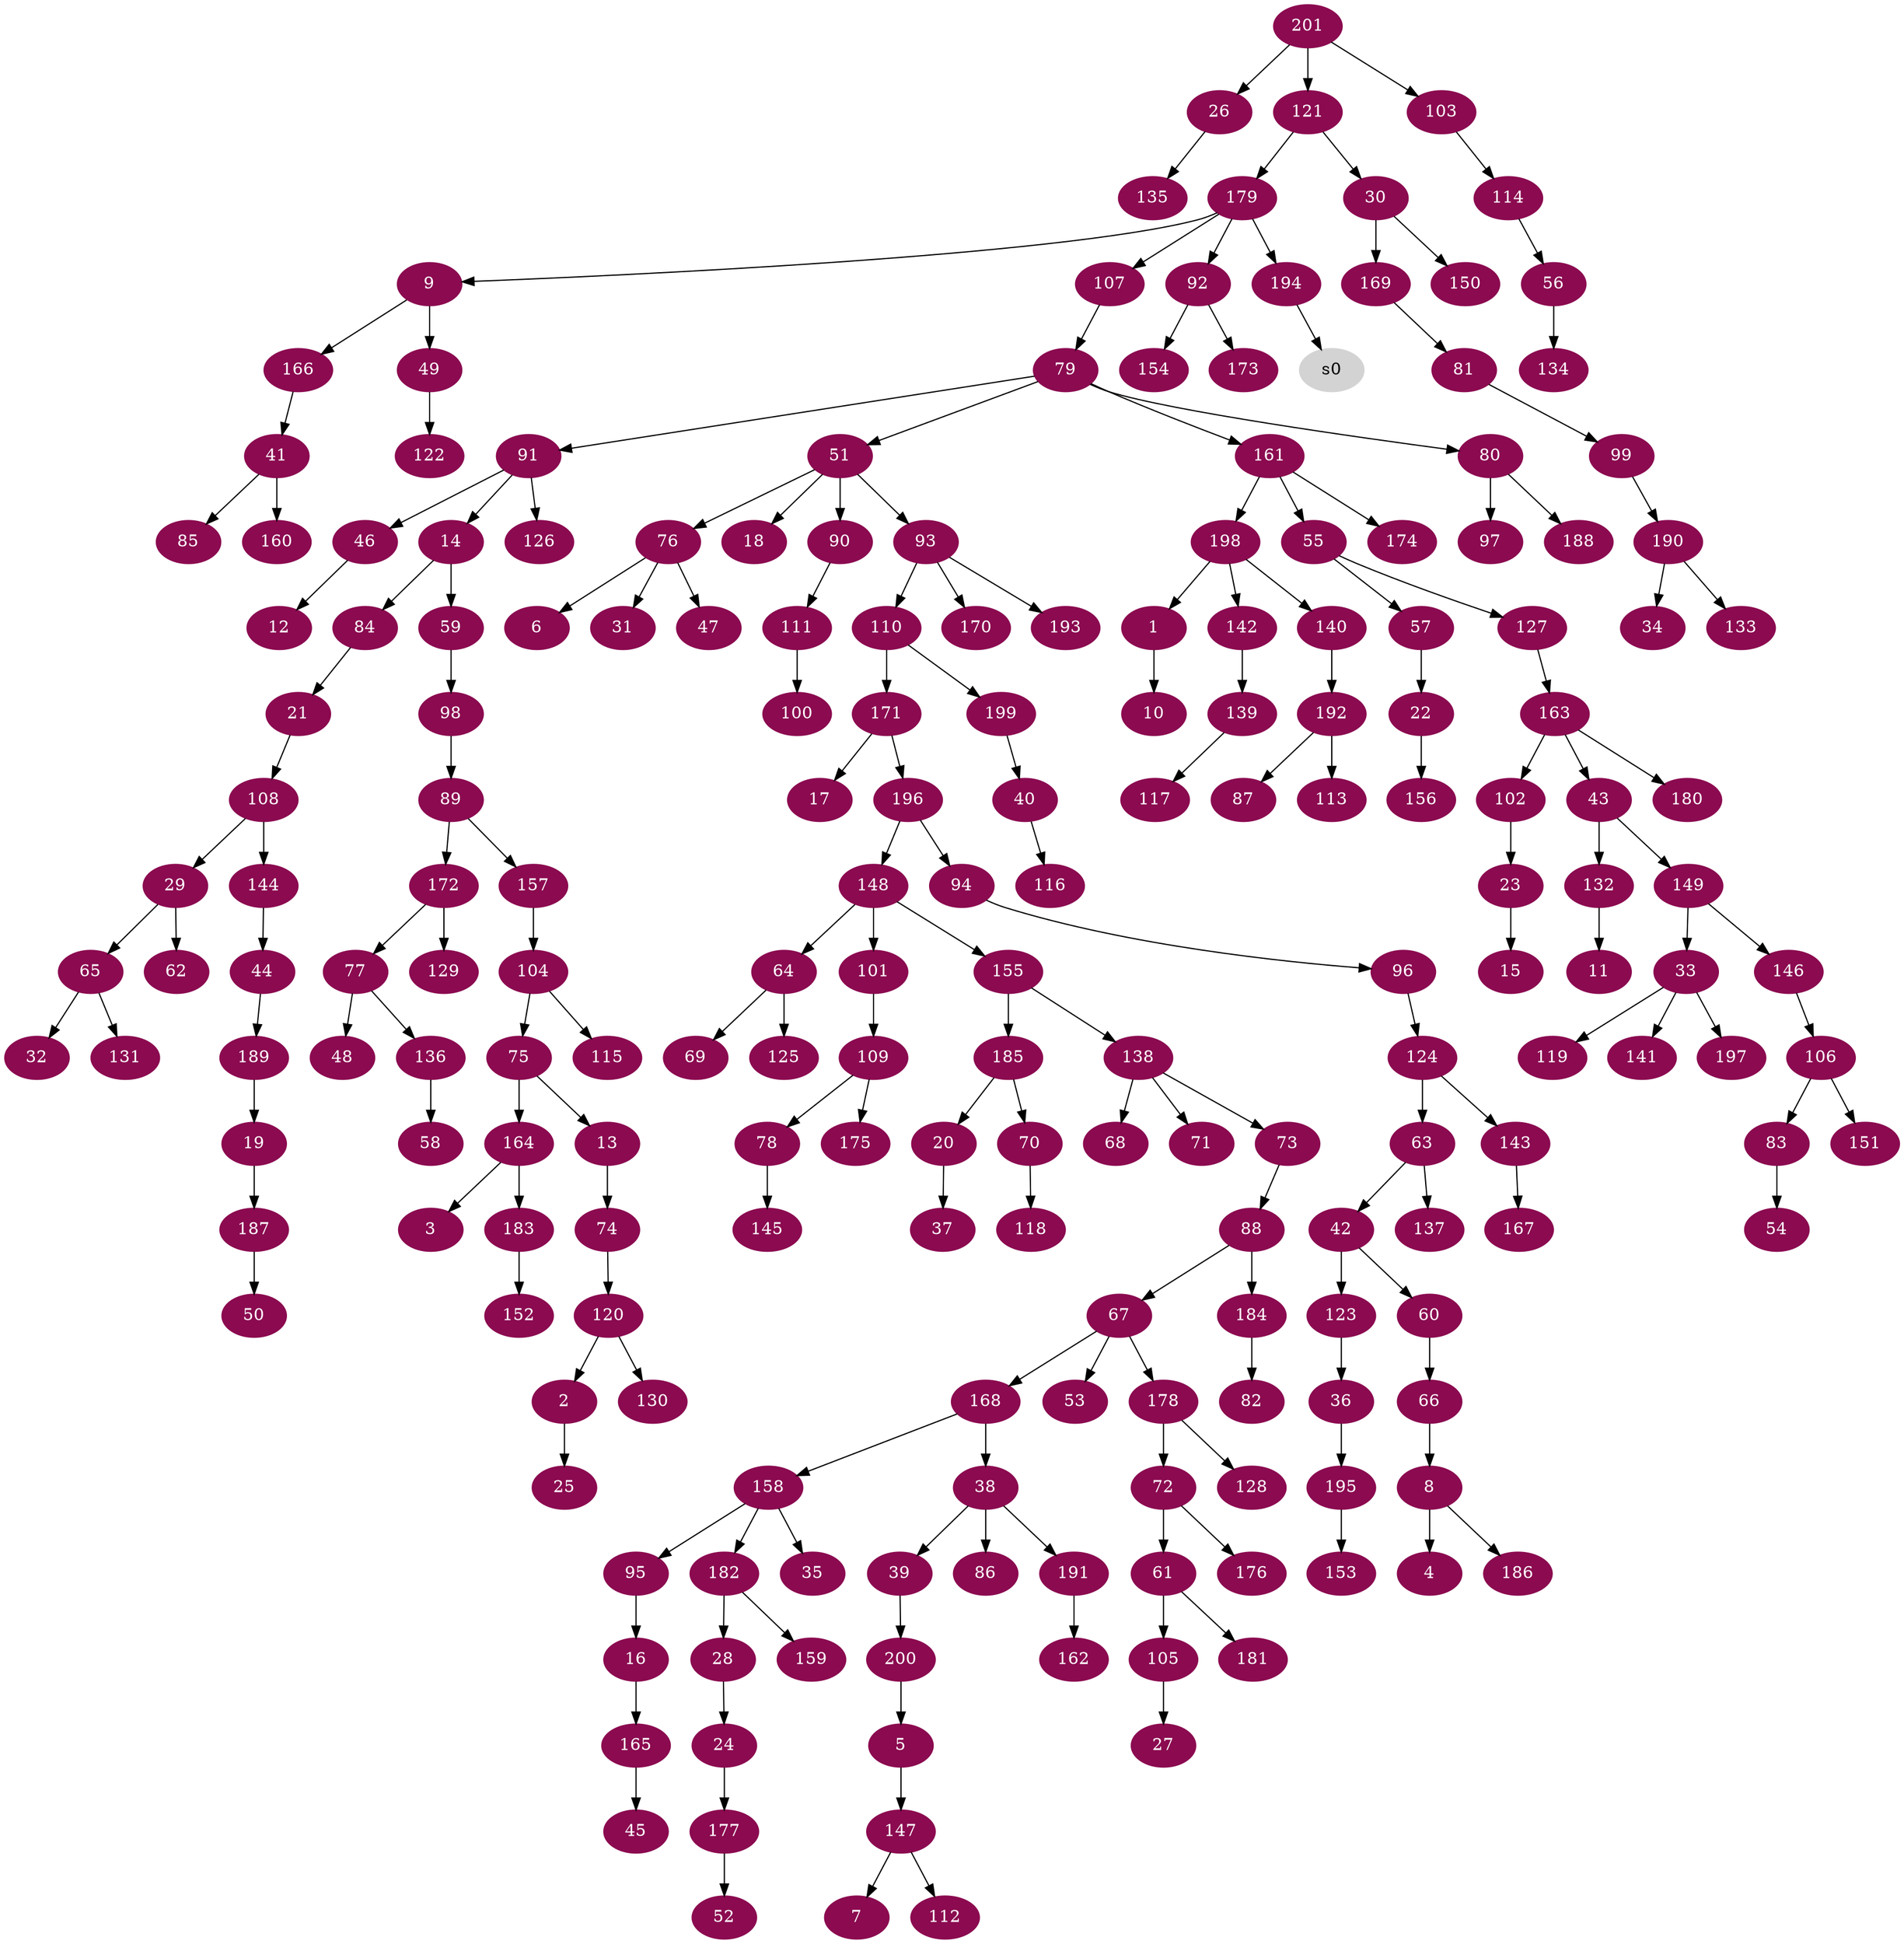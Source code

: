 digraph G {
node [color=deeppink4, style=filled, fontcolor=white];
198 -> 1;
120 -> 2;
164 -> 3;
8 -> 4;
200 -> 5;
76 -> 6;
147 -> 7;
66 -> 8;
179 -> 9;
1 -> 10;
132 -> 11;
46 -> 12;
75 -> 13;
91 -> 14;
23 -> 15;
95 -> 16;
171 -> 17;
51 -> 18;
189 -> 19;
185 -> 20;
84 -> 21;
57 -> 22;
102 -> 23;
28 -> 24;
2 -> 25;
201 -> 26;
105 -> 27;
182 -> 28;
108 -> 29;
121 -> 30;
76 -> 31;
65 -> 32;
149 -> 33;
190 -> 34;
158 -> 35;
123 -> 36;
20 -> 37;
168 -> 38;
38 -> 39;
199 -> 40;
166 -> 41;
63 -> 42;
163 -> 43;
144 -> 44;
165 -> 45;
91 -> 46;
76 -> 47;
77 -> 48;
9 -> 49;
187 -> 50;
79 -> 51;
177 -> 52;
67 -> 53;
83 -> 54;
161 -> 55;
114 -> 56;
55 -> 57;
136 -> 58;
14 -> 59;
42 -> 60;
72 -> 61;
29 -> 62;
124 -> 63;
148 -> 64;
29 -> 65;
60 -> 66;
88 -> 67;
138 -> 68;
64 -> 69;
185 -> 70;
138 -> 71;
178 -> 72;
138 -> 73;
13 -> 74;
104 -> 75;
51 -> 76;
172 -> 77;
109 -> 78;
107 -> 79;
79 -> 80;
169 -> 81;
184 -> 82;
106 -> 83;
14 -> 84;
41 -> 85;
38 -> 86;
192 -> 87;
73 -> 88;
98 -> 89;
51 -> 90;
79 -> 91;
179 -> 92;
51 -> 93;
196 -> 94;
158 -> 95;
94 -> 96;
80 -> 97;
59 -> 98;
81 -> 99;
111 -> 100;
148 -> 101;
163 -> 102;
201 -> 103;
157 -> 104;
61 -> 105;
146 -> 106;
179 -> 107;
21 -> 108;
101 -> 109;
93 -> 110;
90 -> 111;
147 -> 112;
192 -> 113;
103 -> 114;
104 -> 115;
40 -> 116;
139 -> 117;
70 -> 118;
33 -> 119;
74 -> 120;
201 -> 121;
49 -> 122;
42 -> 123;
96 -> 124;
64 -> 125;
91 -> 126;
55 -> 127;
178 -> 128;
172 -> 129;
120 -> 130;
65 -> 131;
43 -> 132;
190 -> 133;
56 -> 134;
26 -> 135;
77 -> 136;
63 -> 137;
155 -> 138;
142 -> 139;
198 -> 140;
33 -> 141;
198 -> 142;
124 -> 143;
108 -> 144;
78 -> 145;
149 -> 146;
5 -> 147;
196 -> 148;
43 -> 149;
30 -> 150;
106 -> 151;
183 -> 152;
195 -> 153;
92 -> 154;
148 -> 155;
22 -> 156;
89 -> 157;
168 -> 158;
182 -> 159;
41 -> 160;
79 -> 161;
191 -> 162;
127 -> 163;
75 -> 164;
16 -> 165;
9 -> 166;
143 -> 167;
67 -> 168;
30 -> 169;
93 -> 170;
110 -> 171;
89 -> 172;
92 -> 173;
161 -> 174;
109 -> 175;
72 -> 176;
24 -> 177;
67 -> 178;
121 -> 179;
163 -> 180;
61 -> 181;
158 -> 182;
164 -> 183;
88 -> 184;
155 -> 185;
8 -> 186;
19 -> 187;
80 -> 188;
44 -> 189;
99 -> 190;
38 -> 191;
140 -> 192;
93 -> 193;
179 -> 194;
36 -> 195;
171 -> 196;
33 -> 197;
161 -> 198;
110 -> 199;
39 -> 200;
node [color=lightgrey, style=filled, fontcolor=black];
194 -> s0;
}
